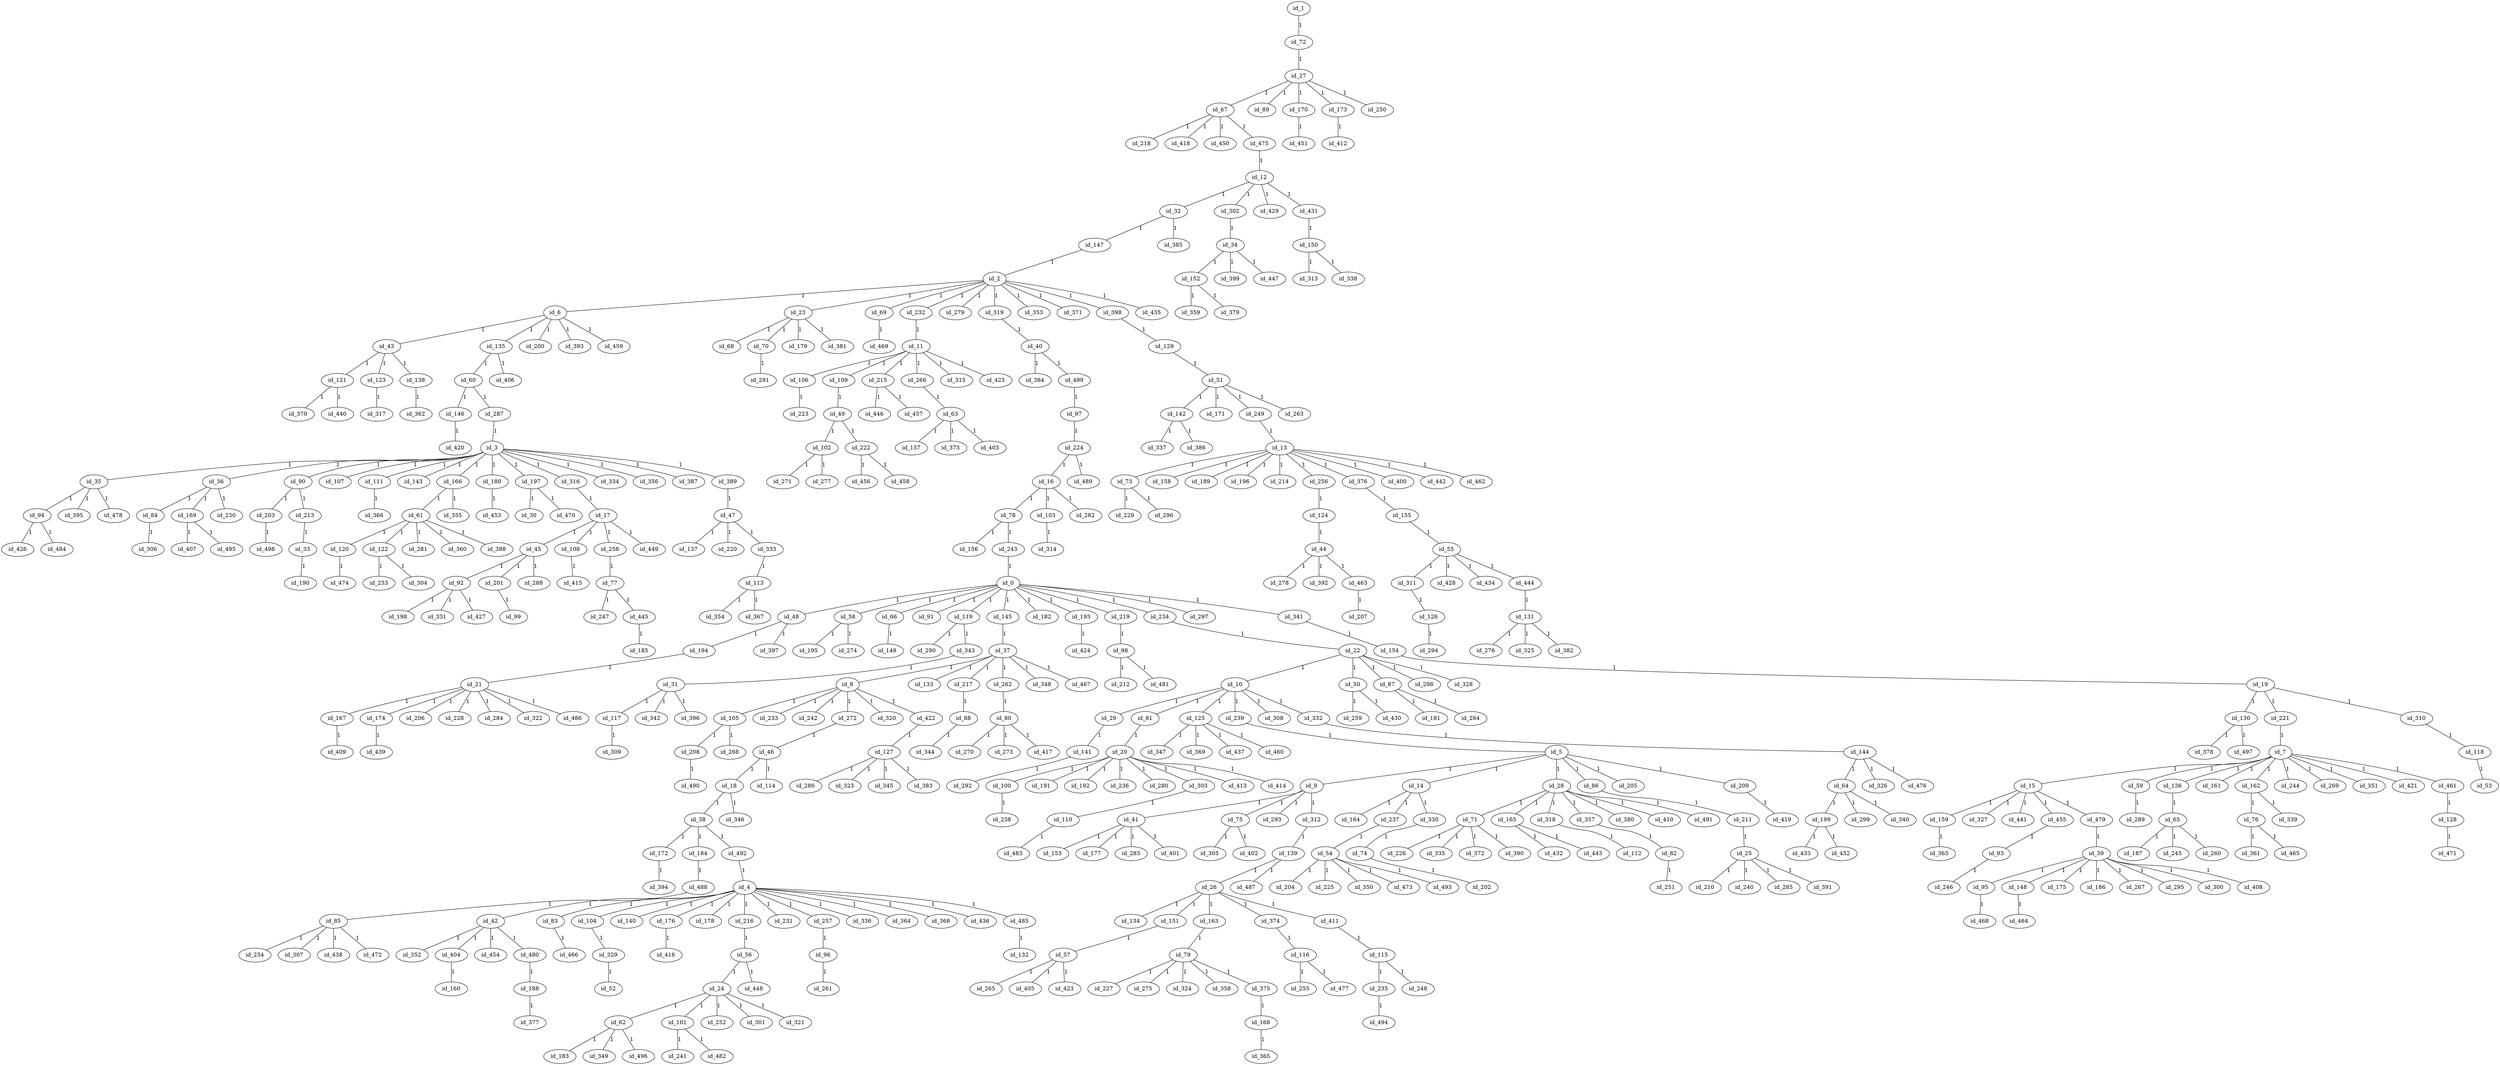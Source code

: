 graph GR{
id_0;
id_1;
id_2;
id_3;
id_4;
id_5;
id_6;
id_7;
id_8;
id_9;
id_10;
id_11;
id_12;
id_13;
id_14;
id_15;
id_16;
id_17;
id_18;
id_19;
id_20;
id_21;
id_22;
id_23;
id_24;
id_25;
id_26;
id_27;
id_28;
id_29;
id_30;
id_31;
id_32;
id_33;
id_34;
id_35;
id_36;
id_37;
id_38;
id_39;
id_40;
id_41;
id_42;
id_43;
id_44;
id_45;
id_46;
id_47;
id_48;
id_49;
id_50;
id_51;
id_52;
id_53;
id_54;
id_55;
id_56;
id_57;
id_58;
id_59;
id_60;
id_61;
id_62;
id_63;
id_64;
id_65;
id_66;
id_67;
id_68;
id_69;
id_70;
id_71;
id_72;
id_73;
id_74;
id_75;
id_76;
id_77;
id_78;
id_79;
id_80;
id_81;
id_82;
id_83;
id_84;
id_85;
id_86;
id_87;
id_88;
id_89;
id_90;
id_91;
id_92;
id_93;
id_94;
id_95;
id_96;
id_97;
id_98;
id_99;
id_100;
id_101;
id_102;
id_103;
id_104;
id_105;
id_106;
id_107;
id_108;
id_109;
id_110;
id_111;
id_112;
id_113;
id_114;
id_115;
id_116;
id_117;
id_118;
id_119;
id_120;
id_121;
id_122;
id_123;
id_124;
id_125;
id_126;
id_127;
id_128;
id_129;
id_130;
id_131;
id_132;
id_133;
id_134;
id_135;
id_136;
id_137;
id_138;
id_139;
id_140;
id_141;
id_142;
id_143;
id_144;
id_145;
id_146;
id_147;
id_148;
id_149;
id_150;
id_151;
id_152;
id_153;
id_154;
id_155;
id_156;
id_157;
id_158;
id_159;
id_160;
id_161;
id_162;
id_163;
id_164;
id_165;
id_166;
id_167;
id_168;
id_169;
id_170;
id_171;
id_172;
id_173;
id_174;
id_175;
id_176;
id_177;
id_178;
id_179;
id_180;
id_181;
id_182;
id_183;
id_184;
id_185;
id_186;
id_187;
id_188;
id_189;
id_190;
id_191;
id_192;
id_193;
id_194;
id_195;
id_196;
id_197;
id_198;
id_199;
id_200;
id_201;
id_202;
id_203;
id_204;
id_205;
id_206;
id_207;
id_208;
id_209;
id_210;
id_211;
id_212;
id_213;
id_214;
id_215;
id_216;
id_217;
id_218;
id_219;
id_220;
id_221;
id_222;
id_223;
id_224;
id_225;
id_226;
id_227;
id_228;
id_229;
id_230;
id_231;
id_232;
id_233;
id_234;
id_235;
id_236;
id_237;
id_238;
id_239;
id_240;
id_241;
id_242;
id_243;
id_244;
id_245;
id_246;
id_247;
id_248;
id_249;
id_250;
id_251;
id_252;
id_253;
id_254;
id_255;
id_256;
id_257;
id_258;
id_259;
id_260;
id_261;
id_262;
id_263;
id_264;
id_265;
id_266;
id_267;
id_268;
id_269;
id_270;
id_271;
id_272;
id_273;
id_274;
id_275;
id_276;
id_277;
id_278;
id_279;
id_280;
id_281;
id_282;
id_283;
id_284;
id_285;
id_286;
id_287;
id_288;
id_289;
id_290;
id_291;
id_292;
id_293;
id_294;
id_295;
id_296;
id_297;
id_298;
id_299;
id_300;
id_301;
id_302;
id_303;
id_304;
id_305;
id_306;
id_307;
id_308;
id_309;
id_310;
id_311;
id_312;
id_313;
id_314;
id_315;
id_316;
id_317;
id_318;
id_319;
id_320;
id_321;
id_322;
id_323;
id_324;
id_325;
id_326;
id_327;
id_328;
id_329;
id_330;
id_331;
id_332;
id_333;
id_334;
id_335;
id_336;
id_337;
id_338;
id_339;
id_340;
id_341;
id_342;
id_343;
id_344;
id_345;
id_346;
id_347;
id_348;
id_349;
id_350;
id_351;
id_352;
id_353;
id_354;
id_355;
id_356;
id_357;
id_358;
id_359;
id_360;
id_361;
id_362;
id_363;
id_364;
id_365;
id_366;
id_367;
id_368;
id_369;
id_370;
id_371;
id_372;
id_373;
id_374;
id_375;
id_376;
id_377;
id_378;
id_379;
id_380;
id_381;
id_382;
id_383;
id_384;
id_385;
id_386;
id_387;
id_388;
id_389;
id_390;
id_391;
id_392;
id_393;
id_394;
id_395;
id_396;
id_397;
id_398;
id_399;
id_400;
id_401;
id_402;
id_403;
id_404;
id_405;
id_406;
id_407;
id_408;
id_409;
id_410;
id_411;
id_412;
id_413;
id_414;
id_415;
id_416;
id_417;
id_418;
id_419;
id_420;
id_421;
id_422;
id_423;
id_424;
id_425;
id_426;
id_427;
id_428;
id_429;
id_430;
id_431;
id_432;
id_433;
id_434;
id_435;
id_436;
id_437;
id_438;
id_439;
id_440;
id_441;
id_442;
id_443;
id_444;
id_445;
id_446;
id_447;
id_448;
id_449;
id_450;
id_451;
id_452;
id_453;
id_454;
id_455;
id_456;
id_457;
id_458;
id_459;
id_460;
id_461;
id_462;
id_463;
id_464;
id_465;
id_466;
id_467;
id_468;
id_469;
id_470;
id_471;
id_472;
id_473;
id_474;
id_475;
id_476;
id_477;
id_478;
id_479;
id_480;
id_481;
id_482;
id_483;
id_484;
id_485;
id_486;
id_487;
id_488;
id_489;
id_490;
id_491;
id_492;
id_493;
id_494;
id_495;
id_496;
id_497;
id_498;
id_499;
id_1--id_72[label=1];
id_72--id_27[label=1];
id_27--id_67[label=1];
id_67--id_475[label=1];
id_475--id_12[label=1];
id_12--id_32[label=1];
id_32--id_147[label=1];
id_147--id_2[label=1];
id_2--id_398[label=1];
id_398--id_129[label=1];
id_129--id_51[label=1];
id_51--id_249[label=1];
id_249--id_13[label=1];
id_13--id_376[label=1];
id_376--id_155[label=1];
id_155--id_55[label=1];
id_55--id_311[label=1];
id_311--id_126[label=1];
id_126--id_294[label=1];
id_55--id_434[label=1];
id_55--id_444[label=1];
id_444--id_131[label=1];
id_131--id_325[label=1];
id_131--id_276[label=1];
id_131--id_382[label=1];
id_55--id_428[label=1];
id_13--id_158[label=1];
id_13--id_214[label=1];
id_13--id_189[label=1];
id_13--id_256[label=1];
id_256--id_124[label=1];
id_124--id_44[label=1];
id_44--id_463[label=1];
id_463--id_207[label=1];
id_44--id_278[label=1];
id_44--id_392[label=1];
id_13--id_462[label=1];
id_13--id_442[label=1];
id_13--id_73[label=1];
id_73--id_296[label=1];
id_73--id_229[label=1];
id_13--id_400[label=1];
id_13--id_196[label=1];
id_51--id_171[label=1];
id_51--id_263[label=1];
id_51--id_142[label=1];
id_142--id_386[label=1];
id_142--id_337[label=1];
id_2--id_6[label=1];
id_6--id_43[label=1];
id_43--id_123[label=1];
id_123--id_317[label=1];
id_43--id_121[label=1];
id_121--id_370[label=1];
id_121--id_440[label=1];
id_43--id_138[label=1];
id_138--id_362[label=1];
id_6--id_135[label=1];
id_135--id_406[label=1];
id_135--id_60[label=1];
id_60--id_287[label=1];
id_287--id_3[label=1];
id_3--id_36[label=1];
id_36--id_169[label=1];
id_169--id_495[label=1];
id_169--id_407[label=1];
id_36--id_84[label=1];
id_84--id_306[label=1];
id_36--id_230[label=1];
id_3--id_166[label=1];
id_166--id_61[label=1];
id_61--id_388[label=1];
id_61--id_122[label=1];
id_122--id_304[label=1];
id_122--id_253[label=1];
id_61--id_281[label=1];
id_61--id_360[label=1];
id_61--id_120[label=1];
id_120--id_474[label=1];
id_166--id_355[label=1];
id_3--id_90[label=1];
id_90--id_203[label=1];
id_203--id_498[label=1];
id_90--id_213[label=1];
id_213--id_33[label=1];
id_33--id_190[label=1];
id_3--id_143[label=1];
id_3--id_111[label=1];
id_111--id_366[label=1];
id_3--id_107[label=1];
id_3--id_334[label=1];
id_3--id_356[label=1];
id_3--id_389[label=1];
id_389--id_47[label=1];
id_47--id_333[label=1];
id_333--id_113[label=1];
id_113--id_367[label=1];
id_113--id_354[label=1];
id_47--id_137[label=1];
id_47--id_220[label=1];
id_3--id_197[label=1];
id_197--id_470[label=1];
id_197--id_30[label=1];
id_3--id_316[label=1];
id_316--id_17[label=1];
id_17--id_258[label=1];
id_258--id_77[label=1];
id_77--id_247[label=1];
id_77--id_445[label=1];
id_445--id_185[label=1];
id_17--id_45[label=1];
id_45--id_288[label=1];
id_45--id_201[label=1];
id_201--id_99[label=1];
id_45--id_92[label=1];
id_92--id_198[label=1];
id_92--id_331[label=1];
id_92--id_427[label=1];
id_17--id_108[label=1];
id_108--id_415[label=1];
id_17--id_449[label=1];
id_3--id_35[label=1];
id_35--id_478[label=1];
id_35--id_395[label=1];
id_35--id_94[label=1];
id_94--id_484[label=1];
id_94--id_426[label=1];
id_3--id_180[label=1];
id_180--id_453[label=1];
id_3--id_387[label=1];
id_60--id_146[label=1];
id_146--id_420[label=1];
id_6--id_200[label=1];
id_6--id_459[label=1];
id_6--id_393[label=1];
id_2--id_371[label=1];
id_2--id_232[label=1];
id_232--id_11[label=1];
id_11--id_109[label=1];
id_109--id_49[label=1];
id_49--id_222[label=1];
id_222--id_456[label=1];
id_222--id_458[label=1];
id_49--id_102[label=1];
id_102--id_271[label=1];
id_102--id_277[label=1];
id_11--id_266[label=1];
id_266--id_63[label=1];
id_63--id_157[label=1];
id_63--id_373[label=1];
id_63--id_403[label=1];
id_11--id_106[label=1];
id_106--id_223[label=1];
id_11--id_315[label=1];
id_11--id_425[label=1];
id_11--id_215[label=1];
id_215--id_446[label=1];
id_215--id_457[label=1];
id_2--id_319[label=1];
id_319--id_40[label=1];
id_40--id_384[label=1];
id_40--id_499[label=1];
id_499--id_97[label=1];
id_97--id_224[label=1];
id_224--id_489[label=1];
id_224--id_16[label=1];
id_16--id_103[label=1];
id_103--id_314[label=1];
id_16--id_78[label=1];
id_78--id_156[label=1];
id_78--id_243[label=1];
id_243--id_0[label=1];
id_0--id_48[label=1];
id_48--id_194[label=1];
id_194--id_21[label=1];
id_21--id_167[label=1];
id_167--id_409[label=1];
id_21--id_486[label=1];
id_21--id_174[label=1];
id_174--id_439[label=1];
id_21--id_322[label=1];
id_21--id_206[label=1];
id_21--id_228[label=1];
id_21--id_284[label=1];
id_48--id_397[label=1];
id_0--id_234[label=1];
id_234--id_22[label=1];
id_22--id_87[label=1];
id_87--id_264[label=1];
id_87--id_181[label=1];
id_22--id_298[label=1];
id_22--id_50[label=1];
id_50--id_259[label=1];
id_50--id_430[label=1];
id_22--id_10[label=1];
id_10--id_125[label=1];
id_125--id_460[label=1];
id_125--id_437[label=1];
id_125--id_369[label=1];
id_125--id_347[label=1];
id_10--id_239[label=1];
id_239--id_5[label=1];
id_5--id_9[label=1];
id_9--id_312[label=1];
id_312--id_139[label=1];
id_139--id_26[label=1];
id_26--id_374[label=1];
id_374--id_116[label=1];
id_116--id_477[label=1];
id_116--id_255[label=1];
id_26--id_163[label=1];
id_163--id_79[label=1];
id_79--id_324[label=1];
id_79--id_227[label=1];
id_79--id_275[label=1];
id_79--id_358[label=1];
id_79--id_375[label=1];
id_375--id_168[label=1];
id_168--id_365[label=1];
id_26--id_411[label=1];
id_411--id_115[label=1];
id_115--id_235[label=1];
id_235--id_494[label=1];
id_115--id_248[label=1];
id_26--id_151[label=1];
id_151--id_57[label=1];
id_57--id_265[label=1];
id_57--id_405[label=1];
id_57--id_423[label=1];
id_26--id_134[label=1];
id_139--id_487[label=1];
id_9--id_75[label=1];
id_75--id_402[label=1];
id_75--id_305[label=1];
id_9--id_41[label=1];
id_41--id_153[label=1];
id_41--id_401[label=1];
id_41--id_177[label=1];
id_41--id_283[label=1];
id_9--id_293[label=1];
id_5--id_28[label=1];
id_28--id_318[label=1];
id_318--id_112[label=1];
id_28--id_380[label=1];
id_28--id_357[label=1];
id_357--id_82[label=1];
id_82--id_251[label=1];
id_28--id_71[label=1];
id_71--id_372[label=1];
id_71--id_390[label=1];
id_71--id_335[label=1];
id_71--id_226[label=1];
id_28--id_410[label=1];
id_28--id_165[label=1];
id_165--id_443[label=1];
id_165--id_432[label=1];
id_28--id_491[label=1];
id_5--id_209[label=1];
id_209--id_419[label=1];
id_5--id_205[label=1];
id_5--id_14[label=1];
id_14--id_237[label=1];
id_237--id_54[label=1];
id_54--id_204[label=1];
id_54--id_473[label=1];
id_54--id_493[label=1];
id_54--id_350[label=1];
id_54--id_225[label=1];
id_14--id_330[label=1];
id_330--id_74[label=1];
id_74--id_202[label=1];
id_14--id_164[label=1];
id_5--id_86[label=1];
id_86--id_211[label=1];
id_211--id_25[label=1];
id_25--id_240[label=1];
id_25--id_391[label=1];
id_25--id_285[label=1];
id_25--id_210[label=1];
id_10--id_81[label=1];
id_81--id_20[label=1];
id_20--id_303[label=1];
id_303--id_110[label=1];
id_110--id_483[label=1];
id_20--id_191[label=1];
id_20--id_280[label=1];
id_20--id_100[label=1];
id_100--id_238[label=1];
id_20--id_413[label=1];
id_20--id_414[label=1];
id_20--id_192[label=1];
id_20--id_236[label=1];
id_10--id_332[label=1];
id_332--id_144[label=1];
id_144--id_64[label=1];
id_64--id_340[label=1];
id_64--id_199[label=1];
id_199--id_433[label=1];
id_199--id_452[label=1];
id_64--id_299[label=1];
id_144--id_326[label=1];
id_144--id_476[label=1];
id_10--id_308[label=1];
id_10--id_29[label=1];
id_29--id_141[label=1];
id_141--id_292[label=1];
id_22--id_328[label=1];
id_0--id_145[label=1];
id_145--id_37[label=1];
id_37--id_262[label=1];
id_262--id_80[label=1];
id_80--id_270[label=1];
id_80--id_273[label=1];
id_80--id_417[label=1];
id_37--id_217[label=1];
id_217--id_88[label=1];
id_88--id_344[label=1];
id_37--id_348[label=1];
id_37--id_467[label=1];
id_37--id_133[label=1];
id_37--id_8[label=1];
id_8--id_272[label=1];
id_272--id_46[label=1];
id_46--id_114[label=1];
id_46--id_18[label=1];
id_18--id_38[label=1];
id_38--id_184[label=1];
id_184--id_488[label=1];
id_488--id_85[label=1];
id_85--id_472[label=1];
id_85--id_438[label=1];
id_85--id_307[label=1];
id_85--id_254[label=1];
id_38--id_492[label=1];
id_492--id_4[label=1];
id_4--id_216[label=1];
id_216--id_56[label=1];
id_56--id_448[label=1];
id_56--id_24[label=1];
id_24--id_62[label=1];
id_62--id_183[label=1];
id_62--id_496[label=1];
id_62--id_349[label=1];
id_24--id_301[label=1];
id_24--id_101[label=1];
id_101--id_482[label=1];
id_101--id_241[label=1];
id_24--id_252[label=1];
id_24--id_321[label=1];
id_4--id_42[label=1];
id_42--id_404[label=1];
id_404--id_160[label=1];
id_42--id_352[label=1];
id_42--id_480[label=1];
id_480--id_188[label=1];
id_188--id_377[label=1];
id_42--id_454[label=1];
id_4--id_485[label=1];
id_485--id_132[label=1];
id_4--id_257[label=1];
id_257--id_96[label=1];
id_96--id_261[label=1];
id_4--id_176[label=1];
id_176--id_416[label=1];
id_4--id_231[label=1];
id_4--id_104[label=1];
id_104--id_329[label=1];
id_329--id_52[label=1];
id_4--id_364[label=1];
id_4--id_178[label=1];
id_4--id_140[label=1];
id_4--id_368[label=1];
id_4--id_336[label=1];
id_4--id_436[label=1];
id_4--id_83[label=1];
id_83--id_466[label=1];
id_38--id_172[label=1];
id_172--id_394[label=1];
id_18--id_346[label=1];
id_8--id_320[label=1];
id_8--id_105[label=1];
id_105--id_208[label=1];
id_208--id_490[label=1];
id_105--id_268[label=1];
id_8--id_242[label=1];
id_8--id_422[label=1];
id_422--id_127[label=1];
id_127--id_323[label=1];
id_127--id_345[label=1];
id_127--id_286[label=1];
id_127--id_383[label=1];
id_8--id_233[label=1];
id_0--id_341[label=1];
id_341--id_154[label=1];
id_154--id_19[label=1];
id_19--id_221[label=1];
id_221--id_7[label=1];
id_7--id_136[label=1];
id_136--id_65[label=1];
id_65--id_245[label=1];
id_65--id_260[label=1];
id_65--id_187[label=1];
id_7--id_15[label=1];
id_15--id_479[label=1];
id_479--id_39[label=1];
id_39--id_148[label=1];
id_148--id_464[label=1];
id_39--id_295[label=1];
id_39--id_186[label=1];
id_39--id_95[label=1];
id_95--id_468[label=1];
id_39--id_267[label=1];
id_39--id_175[label=1];
id_39--id_300[label=1];
id_39--id_408[label=1];
id_15--id_327[label=1];
id_15--id_159[label=1];
id_159--id_363[label=1];
id_15--id_455[label=1];
id_455--id_93[label=1];
id_93--id_246[label=1];
id_15--id_441[label=1];
id_7--id_244[label=1];
id_7--id_59[label=1];
id_59--id_289[label=1];
id_7--id_461[label=1];
id_461--id_128[label=1];
id_128--id_471[label=1];
id_7--id_162[label=1];
id_162--id_76[label=1];
id_76--id_465[label=1];
id_76--id_361[label=1];
id_162--id_339[label=1];
id_7--id_269[label=1];
id_7--id_421[label=1];
id_7--id_161[label=1];
id_7--id_351[label=1];
id_19--id_310[label=1];
id_310--id_118[label=1];
id_118--id_53[label=1];
id_19--id_130[label=1];
id_130--id_497[label=1];
id_130--id_378[label=1];
id_0--id_58[label=1];
id_58--id_195[label=1];
id_58--id_274[label=1];
id_0--id_193[label=1];
id_193--id_424[label=1];
id_0--id_119[label=1];
id_119--id_290[label=1];
id_119--id_343[label=1];
id_343--id_31[label=1];
id_31--id_342[label=1];
id_31--id_117[label=1];
id_117--id_309[label=1];
id_31--id_396[label=1];
id_0--id_297[label=1];
id_0--id_219[label=1];
id_219--id_98[label=1];
id_98--id_481[label=1];
id_98--id_212[label=1];
id_0--id_182[label=1];
id_0--id_91[label=1];
id_0--id_66[label=1];
id_66--id_149[label=1];
id_16--id_282[label=1];
id_2--id_23[label=1];
id_23--id_381[label=1];
id_23--id_70[label=1];
id_70--id_291[label=1];
id_23--id_68[label=1];
id_23--id_179[label=1];
id_2--id_279[label=1];
id_2--id_69[label=1];
id_69--id_469[label=1];
id_2--id_435[label=1];
id_2--id_353[label=1];
id_32--id_385[label=1];
id_12--id_302[label=1];
id_302--id_34[label=1];
id_34--id_152[label=1];
id_152--id_359[label=1];
id_152--id_379[label=1];
id_34--id_447[label=1];
id_34--id_399[label=1];
id_12--id_431[label=1];
id_431--id_150[label=1];
id_150--id_313[label=1];
id_150--id_338[label=1];
id_12--id_429[label=1];
id_67--id_218[label=1];
id_67--id_450[label=1];
id_67--id_418[label=1];
id_27--id_170[label=1];
id_170--id_451[label=1];
id_27--id_89[label=1];
id_27--id_173[label=1];
id_173--id_412[label=1];
id_27--id_250[label=1];
}